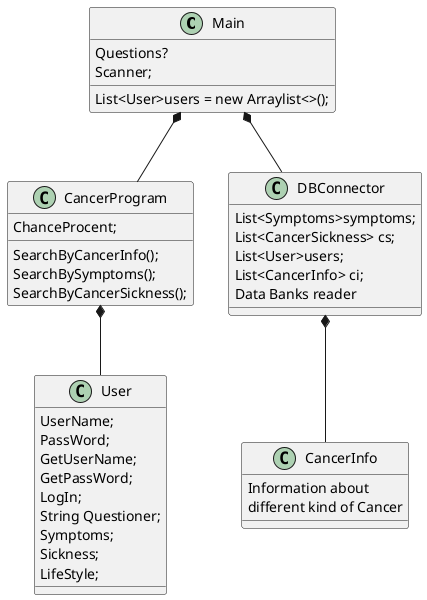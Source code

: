 @startuml
'https://plantuml.com/sequence-diagram



Class Main{
Questions?
Scanner;
List<User>users = new Arraylist<>();
}

Class CancerProgram{
ChanceProcent;
SearchByCancerInfo();
SearchBySymptoms();
SearchByCancerSickness();
}

Class User{
UserName;
PassWord;
GetUserName;
GetPassWord;
LogIn;
String Questioner;
Symptoms;
Sickness;
LifeStyle;
}

Class CancerInfo{

Information about
different kind of Cancer
}

Class DBConnector{
List<Symptoms>symptoms;
List<CancerSickness> cs;
List<User>users;
List<CancerInfo> ci;
Data Banks reader
}

Main *-- DBConnector
Main *-- CancerProgram
CancerProgram *-- User
DBConnector *-- CancerInfo

@enduml